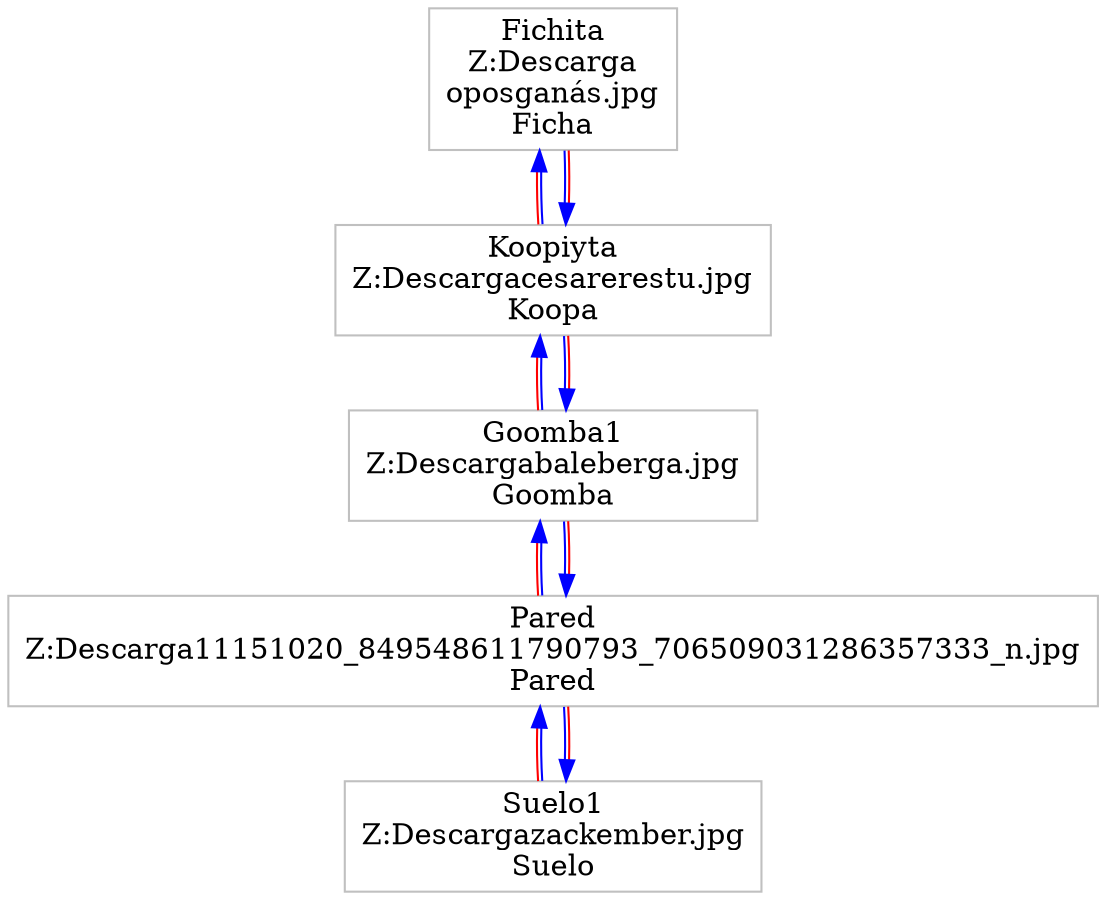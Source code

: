 digraph ColaAtencion {node [dir=both,shape=polygon, fontcolor="Black", height=0.5, color="Grey"]edge [color="blue", color="blue:red"]rankdir=BT
"Suelo1
Z:\Descarga\zackember.jpg
Suelo"-> "Pared
Z:\Descarga\11151020_849548611790793_706509031286357333_n.jpg
Pared"
"Pared
Z:\Descarga\11151020_849548611790793_706509031286357333_n.jpg
Pared"-> "Suelo1
Z:\Descarga\zackember.jpg
Suelo"
"Pared
Z:\Descarga\11151020_849548611790793_706509031286357333_n.jpg
Pared"-> "Goomba1
Z:\Descarga\baleberga.jpg
Goomba"
"Goomba1
Z:\Descarga\baleberga.jpg
Goomba"-> "Pared
Z:\Descarga\11151020_849548611790793_706509031286357333_n.jpg
Pared"
"Goomba1
Z:\Descarga\baleberga.jpg
Goomba"-> "Koopiyta
Z:\Descarga\cesarerestu.jpg
Koopa"
"Koopiyta
Z:\Descarga\cesarerestu.jpg
Koopa"-> "Goomba1
Z:\Descarga\baleberga.jpg
Goomba"
"Koopiyta
Z:\Descarga\cesarerestu.jpg
Koopa"-> "Fichita
Z:\Descarga\noposganás.jpg
Ficha"
"Fichita
Z:\Descarga\noposganás.jpg
Ficha"-> "Koopiyta
Z:\Descarga\cesarerestu.jpg
Koopa"
}

